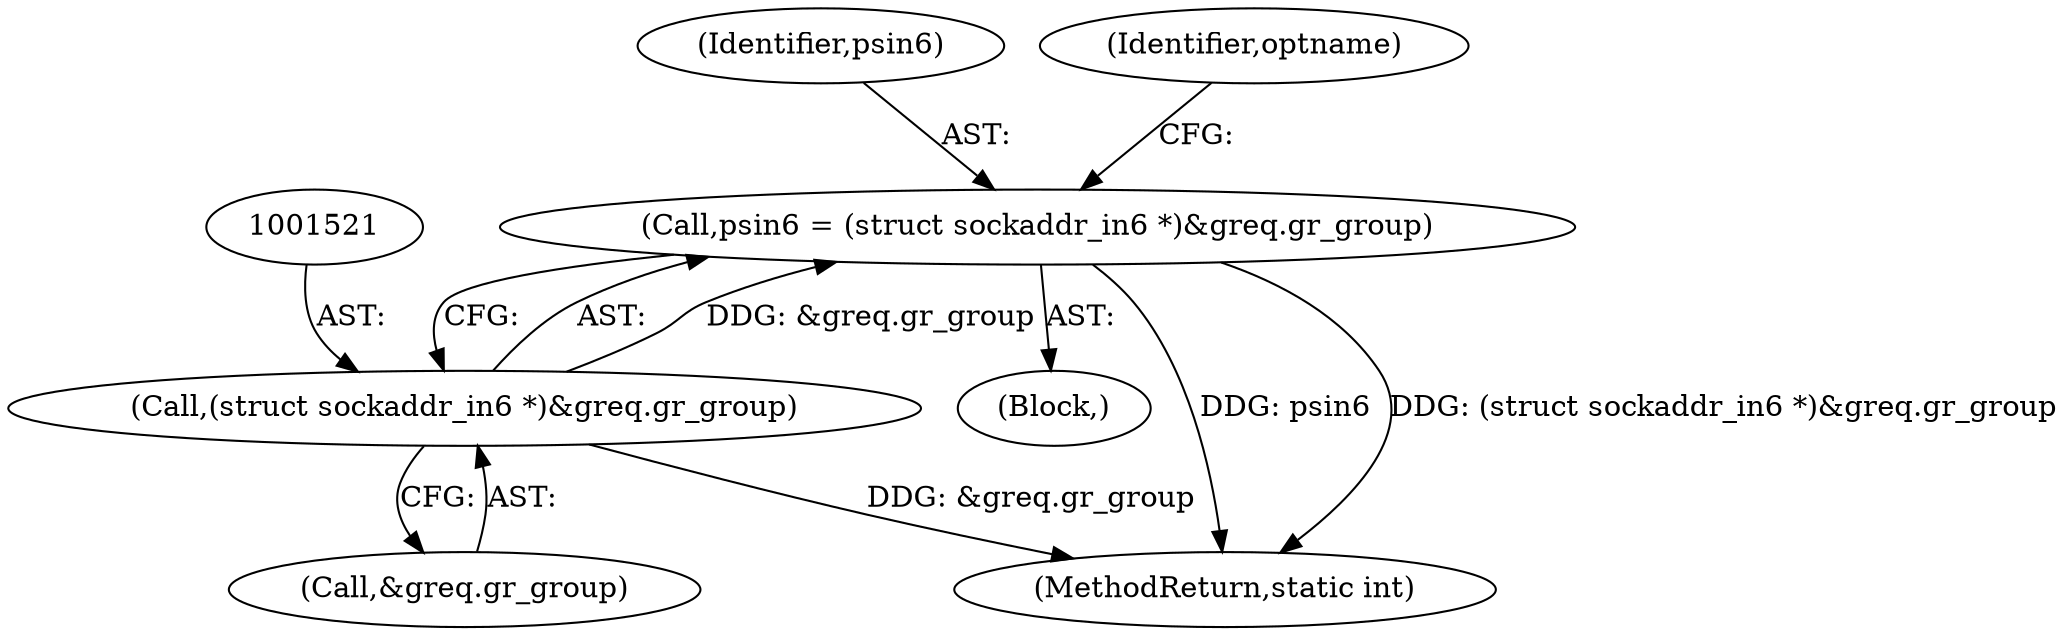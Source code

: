 digraph "0_linux_45f6fad84cc305103b28d73482b344d7f5b76f39_11@pointer" {
"1001518" [label="(Call,psin6 = (struct sockaddr_in6 *)&greq.gr_group)"];
"1001520" [label="(Call,(struct sockaddr_in6 *)&greq.gr_group)"];
"1001519" [label="(Identifier,psin6)"];
"1001518" [label="(Call,psin6 = (struct sockaddr_in6 *)&greq.gr_group)"];
"1001528" [label="(Identifier,optname)"];
"1001483" [label="(Block,)"];
"1001522" [label="(Call,&greq.gr_group)"];
"1002065" [label="(MethodReturn,static int)"];
"1001520" [label="(Call,(struct sockaddr_in6 *)&greq.gr_group)"];
"1001518" -> "1001483"  [label="AST: "];
"1001518" -> "1001520"  [label="CFG: "];
"1001519" -> "1001518"  [label="AST: "];
"1001520" -> "1001518"  [label="AST: "];
"1001528" -> "1001518"  [label="CFG: "];
"1001518" -> "1002065"  [label="DDG: psin6"];
"1001518" -> "1002065"  [label="DDG: (struct sockaddr_in6 *)&greq.gr_group"];
"1001520" -> "1001518"  [label="DDG: &greq.gr_group"];
"1001520" -> "1001522"  [label="CFG: "];
"1001521" -> "1001520"  [label="AST: "];
"1001522" -> "1001520"  [label="AST: "];
"1001520" -> "1002065"  [label="DDG: &greq.gr_group"];
}
